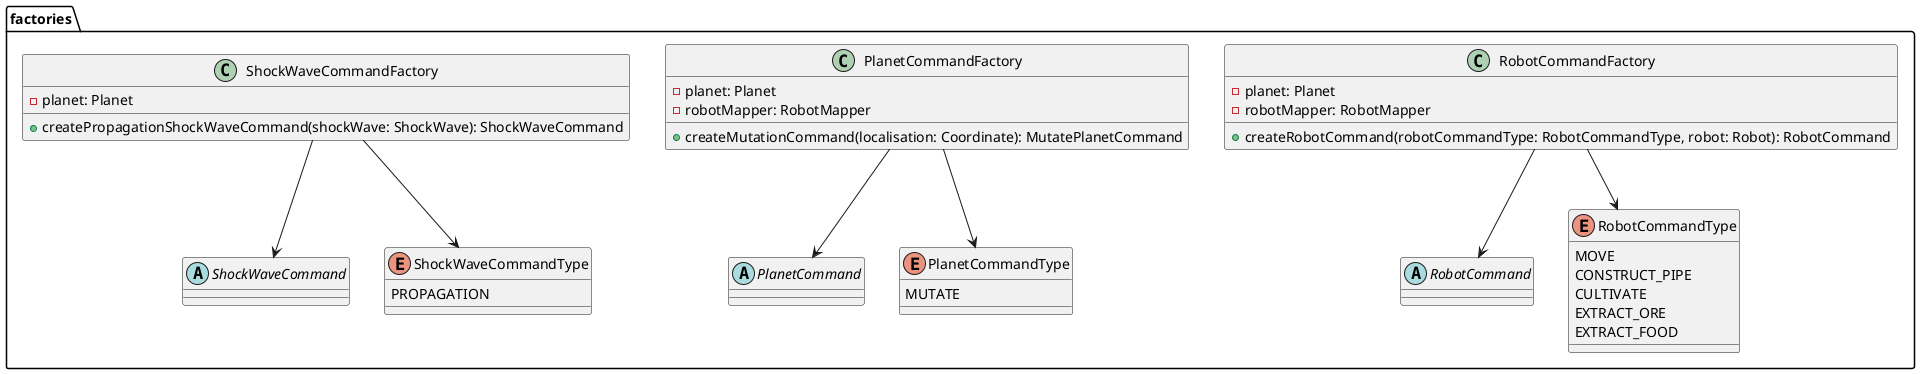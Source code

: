 @startuml
'https://plantuml.com/class-diagram

package factories {
        abstract class RobotCommand {}
        abstract class ShockWaveCommand {}
        abstract class PlanetCommand {}

        RobotCommandFactory --> RobotCommand
        PlanetCommandFactory --> PlanetCommand
        ShockWaveCommandFactory --> ShockWaveCommand

        class RobotCommandFactory {
            -planet: Planet
            -robotMapper: RobotMapper
            +createRobotCommand(robotCommandType: RobotCommandType, robot: Robot): RobotCommand
        }

        class ShockWaveCommandFactory {
            -planet: Planet
            +createPropagationShockWaveCommand(shockWave: ShockWave): ShockWaveCommand
        }

        class PlanetCommandFactory {
            -planet: Planet
            -robotMapper: RobotMapper
            +createMutationCommand(localisation: Coordinate): MutatePlanetCommand
        }

        enum RobotCommandType {
            MOVE
            CONSTRUCT_PIPE
            CULTIVATE
            EXTRACT_ORE
            EXTRACT_FOOD
        }

        enum ShockWaveCommandType {
            PROPAGATION
        }

        enum PlanetCommandType {
            MUTATE
        }

        RobotCommandFactory --> RobotCommandType
        ShockWaveCommandFactory --> ShockWaveCommandType
        PlanetCommandFactory --> PlanetCommandType
    }

@enduml